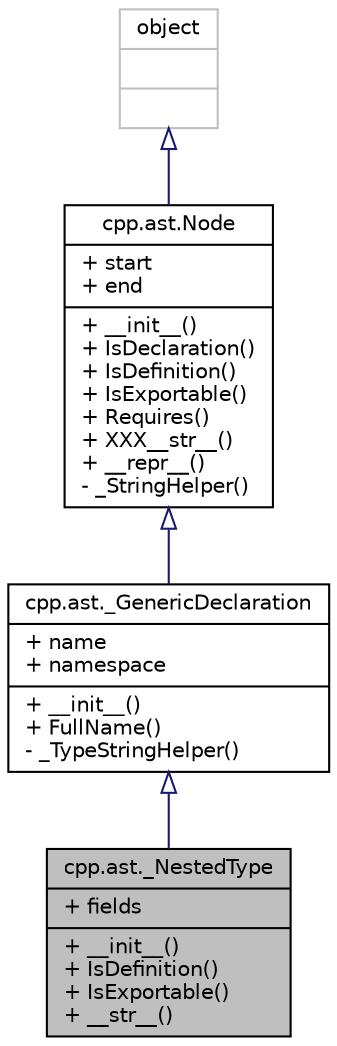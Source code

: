 digraph "cpp.ast._NestedType"
{
  edge [fontname="Helvetica",fontsize="10",labelfontname="Helvetica",labelfontsize="10"];
  node [fontname="Helvetica",fontsize="10",shape=record];
  Node6 [label="{cpp.ast._NestedType\n|+ fields\l|+ __init__()\l+ IsDefinition()\l+ IsExportable()\l+ __str__()\l}",height=0.2,width=0.4,color="black", fillcolor="grey75", style="filled", fontcolor="black"];
  Node7 -> Node6 [dir="back",color="midnightblue",fontsize="10",style="solid",arrowtail="onormal",fontname="Helvetica"];
  Node7 [label="{cpp.ast._GenericDeclaration\n|+ name\l+ namespace\l|+ __init__()\l+ FullName()\l- _TypeStringHelper()\l}",height=0.2,width=0.4,color="black", fillcolor="white", style="filled",URL="$d1/d4e/classcpp_1_1ast_1_1___generic_declaration.html"];
  Node8 -> Node7 [dir="back",color="midnightblue",fontsize="10",style="solid",arrowtail="onormal",fontname="Helvetica"];
  Node8 [label="{cpp.ast.Node\n|+ start\l+ end\l|+ __init__()\l+ IsDeclaration()\l+ IsDefinition()\l+ IsExportable()\l+ Requires()\l+ XXX__str__()\l+ __repr__()\l- _StringHelper()\l}",height=0.2,width=0.4,color="black", fillcolor="white", style="filled",URL="$d6/d9c/classcpp_1_1ast_1_1_node.html"];
  Node9 -> Node8 [dir="back",color="midnightblue",fontsize="10",style="solid",arrowtail="onormal",fontname="Helvetica"];
  Node9 [label="{object\n||}",height=0.2,width=0.4,color="grey75", fillcolor="white", style="filled"];
}
